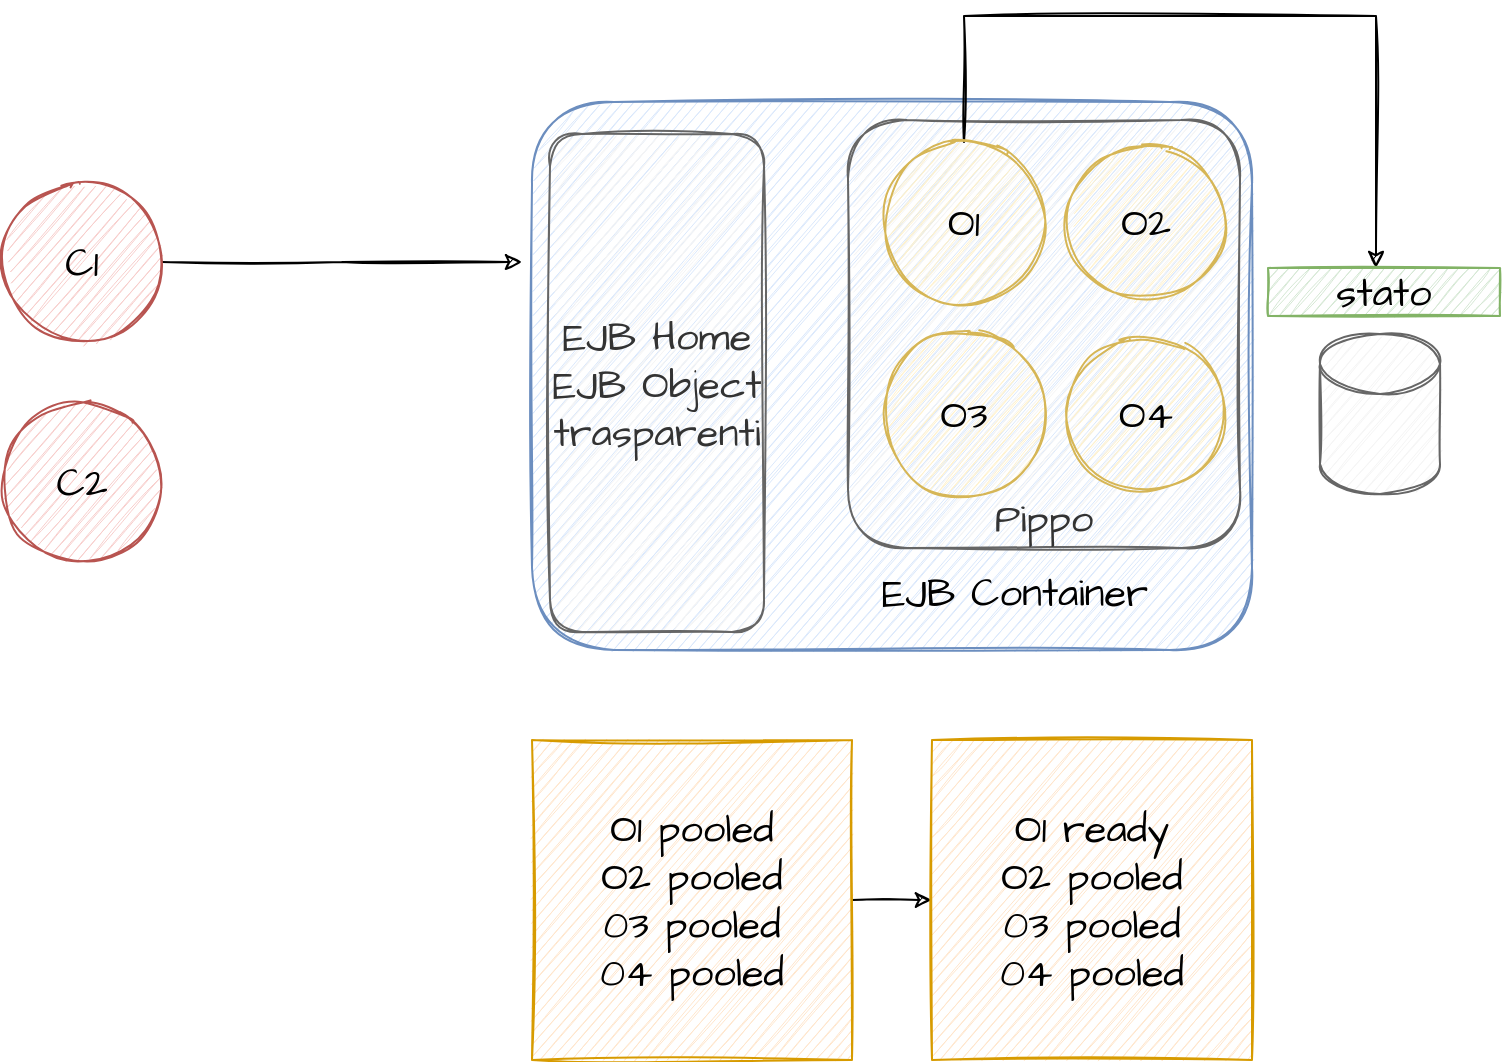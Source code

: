 <mxfile version="16.0.0" type="device"><diagram id="iR7kW6d5z7mH8W_eMVzF" name="Page-1"><mxGraphModel dx="1422" dy="745" grid="0" gridSize="10" guides="1" tooltips="1" connect="1" arrows="1" fold="1" page="1" pageScale="1" pageWidth="827" pageHeight="1169" math="0" shadow="0"><root><mxCell id="0"/><mxCell id="1" parent="0"/><mxCell id="LwVA78MGahFg6l0W7koL-2" value="" style="rounded=1;whiteSpace=wrap;html=1;sketch=1;hachureGap=4;fontFamily=Architects Daughter;fontSource=https%3A%2F%2Ffonts.googleapis.com%2Fcss%3Ffamily%3DArchitects%2BDaughter;fontSize=20;fillColor=#dae8fc;strokeColor=#6c8ebf;" parent="1" vertex="1"><mxGeometry x="330" y="181" width="360" height="274" as="geometry"/></mxCell><mxCell id="56S1LzcDDO1hcvKJTG5T-16" value="Pippo" style="rounded=1;whiteSpace=wrap;html=1;sketch=1;fontFamily=Architects Daughter;fontSource=https%3A%2F%2Ffonts.googleapis.com%2Fcss%3Ffamily%3DArchitects%2BDaughter;fontSize=20;horizontal=1;verticalAlign=bottom;fillColor=#f5f5f5;strokeColor=#666666;fontColor=#333333;" vertex="1" parent="1"><mxGeometry x="488" y="190" width="196" height="214" as="geometry"/></mxCell><mxCell id="56S1LzcDDO1hcvKJTG5T-3" style="edgeStyle=orthogonalEdgeStyle;rounded=0;orthogonalLoop=1;jettySize=auto;html=1;fontFamily=Architects Daughter;fontSource=https%3A%2F%2Ffonts.googleapis.com%2Fcss%3Ffamily%3DArchitects%2BDaughter;fontSize=20;sketch=1;" edge="1" parent="1" source="56S1LzcDDO1hcvKJTG5T-1"><mxGeometry relative="1" as="geometry"><mxPoint x="325" y="261" as="targetPoint"/></mxGeometry></mxCell><mxCell id="56S1LzcDDO1hcvKJTG5T-1" value="C1" style="ellipse;whiteSpace=wrap;html=1;aspect=fixed;sketch=1;fontSize=20;fontFamily=Architects Daughter;fontSource=https%3A%2F%2Ffonts.googleapis.com%2Fcss%3Ffamily%3DArchitects%2BDaughter;fillColor=#f8cecc;strokeColor=#b85450;" vertex="1" parent="1"><mxGeometry x="65" y="221" width="80" height="80" as="geometry"/></mxCell><mxCell id="56S1LzcDDO1hcvKJTG5T-2" value="C2" style="ellipse;whiteSpace=wrap;html=1;aspect=fixed;sketch=1;fontSize=20;fontFamily=Architects Daughter;fontSource=https%3A%2F%2Ffonts.googleapis.com%2Fcss%3Ffamily%3DArchitects%2BDaughter;fillColor=#f8cecc;strokeColor=#b85450;" vertex="1" parent="1"><mxGeometry x="65" y="331" width="80" height="80" as="geometry"/></mxCell><mxCell id="56S1LzcDDO1hcvKJTG5T-19" style="edgeStyle=orthogonalEdgeStyle;rounded=0;sketch=1;orthogonalLoop=1;jettySize=auto;html=1;fontFamily=Architects Daughter;fontSource=https%3A%2F%2Ffonts.googleapis.com%2Fcss%3Ffamily%3DArchitects%2BDaughter;fontSize=20;" edge="1" parent="1" source="56S1LzcDDO1hcvKJTG5T-6" target="56S1LzcDDO1hcvKJTG5T-18"><mxGeometry relative="1" as="geometry"><Array as="points"><mxPoint x="546" y="138"/><mxPoint x="752" y="138"/></Array></mxGeometry></mxCell><mxCell id="56S1LzcDDO1hcvKJTG5T-6" value="O1" style="ellipse;whiteSpace=wrap;html=1;aspect=fixed;sketch=1;fontSize=20;fontFamily=Architects Daughter;fontSource=https%3A%2F%2Ffonts.googleapis.com%2Fcss%3Ffamily%3DArchitects%2BDaughter;fillColor=#fff2cc;strokeColor=#d6b656;" vertex="1" parent="1"><mxGeometry x="506" y="201" width="80" height="80" as="geometry"/></mxCell><mxCell id="56S1LzcDDO1hcvKJTG5T-7" value="O3" style="ellipse;whiteSpace=wrap;html=1;aspect=fixed;sketch=1;fontSize=20;fontFamily=Architects Daughter;fontSource=https%3A%2F%2Ffonts.googleapis.com%2Fcss%3Ffamily%3DArchitects%2BDaughter;fillColor=#fff2cc;strokeColor=#d6b656;" vertex="1" parent="1"><mxGeometry x="506" y="297" width="80" height="80" as="geometry"/></mxCell><mxCell id="56S1LzcDDO1hcvKJTG5T-8" value="O2" style="ellipse;whiteSpace=wrap;html=1;aspect=fixed;sketch=1;fontSize=20;fontFamily=Architects Daughter;fontSource=https%3A%2F%2Ffonts.googleapis.com%2Fcss%3Ffamily%3DArchitects%2BDaughter;fillColor=#fff2cc;strokeColor=#d6b656;" vertex="1" parent="1"><mxGeometry x="597" y="201" width="80" height="80" as="geometry"/></mxCell><mxCell id="56S1LzcDDO1hcvKJTG5T-9" value="O4" style="ellipse;whiteSpace=wrap;html=1;aspect=fixed;sketch=1;fontSize=20;fontFamily=Architects Daughter;fontSource=https%3A%2F%2Ffonts.googleapis.com%2Fcss%3Ffamily%3DArchitects%2BDaughter;fillColor=#fff2cc;strokeColor=#d6b656;" vertex="1" parent="1"><mxGeometry x="597" y="297" width="80" height="80" as="geometry"/></mxCell><mxCell id="56S1LzcDDO1hcvKJTG5T-10" value="EJB Container" style="text;html=1;strokeColor=none;fillColor=none;align=center;verticalAlign=middle;whiteSpace=wrap;rounded=0;sketch=1;fontFamily=Architects Daughter;fontSource=https%3A%2F%2Ffonts.googleapis.com%2Fcss%3Ffamily%3DArchitects%2BDaughter;fontSize=20;" vertex="1" parent="1"><mxGeometry x="490" y="411" width="163" height="30" as="geometry"/></mxCell><mxCell id="56S1LzcDDO1hcvKJTG5T-13" style="edgeStyle=orthogonalEdgeStyle;rounded=0;sketch=1;orthogonalLoop=1;jettySize=auto;html=1;entryX=0;entryY=0.5;entryDx=0;entryDy=0;fontFamily=Architects Daughter;fontSource=https%3A%2F%2Ffonts.googleapis.com%2Fcss%3Ffamily%3DArchitects%2BDaughter;fontSize=20;" edge="1" parent="1" source="56S1LzcDDO1hcvKJTG5T-11" target="56S1LzcDDO1hcvKJTG5T-12"><mxGeometry relative="1" as="geometry"/></mxCell><mxCell id="56S1LzcDDO1hcvKJTG5T-11" value="&lt;div&gt;O1 pooled&lt;br&gt;&lt;/div&gt;&lt;div&gt;O2 pooled&lt;/div&gt;&lt;div&gt;03 pooled&lt;/div&gt;&lt;div&gt;04 pooled&lt;/div&gt;" style="whiteSpace=wrap;html=1;aspect=fixed;sketch=1;fontFamily=Architects Daughter;fontSource=https%3A%2F%2Ffonts.googleapis.com%2Fcss%3Ffamily%3DArchitects%2BDaughter;fontSize=20;fillColor=#ffe6cc;strokeColor=#d79b00;" vertex="1" parent="1"><mxGeometry x="330" y="500" width="160" height="160" as="geometry"/></mxCell><mxCell id="56S1LzcDDO1hcvKJTG5T-12" value="&lt;div&gt;O1 ready&lt;/div&gt;&lt;div&gt;O2 pooled&lt;/div&gt;&lt;div&gt;03 pooled&lt;/div&gt;&lt;div&gt;04 pooled&lt;/div&gt;" style="whiteSpace=wrap;html=1;aspect=fixed;sketch=1;fontFamily=Architects Daughter;fontSource=https%3A%2F%2Ffonts.googleapis.com%2Fcss%3Ffamily%3DArchitects%2BDaughter;fontSize=20;fillColor=#ffe6cc;strokeColor=#d79b00;" vertex="1" parent="1"><mxGeometry x="530" y="500" width="160" height="160" as="geometry"/></mxCell><mxCell id="56S1LzcDDO1hcvKJTG5T-14" value="&lt;div&gt;EJB Home&lt;/div&gt;&lt;div&gt;EJB Object&lt;/div&gt;&lt;div&gt;trasparenti&lt;br&gt;&lt;/div&gt;" style="rounded=1;whiteSpace=wrap;html=1;sketch=1;fontFamily=Architects Daughter;fontSource=https%3A%2F%2Ffonts.googleapis.com%2Fcss%3Ffamily%3DArchitects%2BDaughter;fontSize=20;fillColor=#f5f5f5;fontColor=#333333;strokeColor=#666666;" vertex="1" parent="1"><mxGeometry x="339" y="197" width="107" height="249" as="geometry"/></mxCell><mxCell id="56S1LzcDDO1hcvKJTG5T-18" value="stato" style="rounded=0;whiteSpace=wrap;html=1;sketch=1;fontFamily=Architects Daughter;fontSource=https%3A%2F%2Ffonts.googleapis.com%2Fcss%3Ffamily%3DArchitects%2BDaughter;fontSize=20;fillColor=#d5e8d4;strokeColor=#82b366;" vertex="1" parent="1"><mxGeometry x="698" y="264" width="116" height="24" as="geometry"/></mxCell><mxCell id="56S1LzcDDO1hcvKJTG5T-20" value="" style="shape=cylinder3;whiteSpace=wrap;html=1;boundedLbl=1;backgroundOutline=1;size=15;sketch=1;fontFamily=Architects Daughter;fontSource=https%3A%2F%2Ffonts.googleapis.com%2Fcss%3Ffamily%3DArchitects%2BDaughter;fontSize=20;fillColor=#f5f5f5;fontColor=#333333;strokeColor=#666666;" vertex="1" parent="1"><mxGeometry x="724" y="297" width="60" height="80" as="geometry"/></mxCell></root></mxGraphModel></diagram></mxfile>